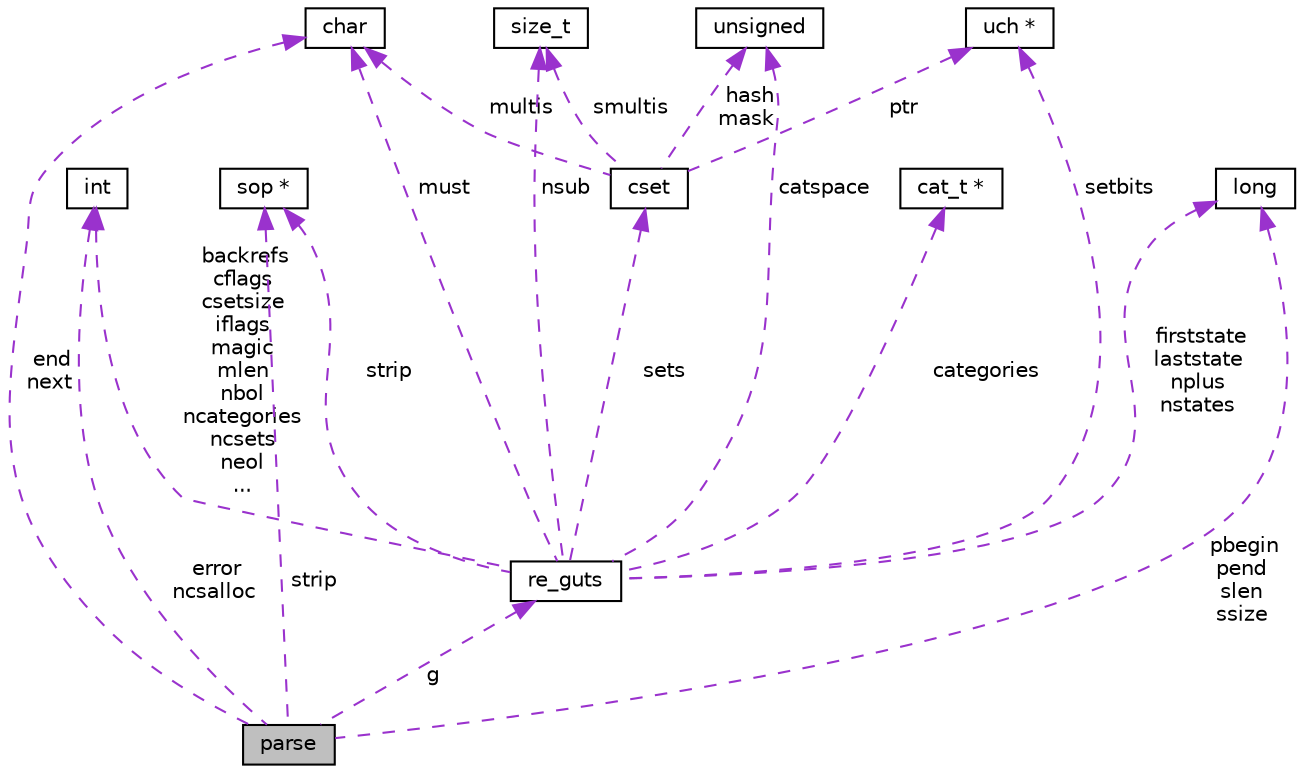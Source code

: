 digraph "parse"
{
 // LATEX_PDF_SIZE
  bgcolor="transparent";
  edge [fontname="Helvetica",fontsize="10",labelfontname="Helvetica",labelfontsize="10"];
  node [fontname="Helvetica",fontsize="10",shape="box"];
  Node1 [label="parse",height=0.2,width=0.4,color="black", fillcolor="grey75", style="filled", fontcolor="black",tooltip=" "];
  Node2 -> Node1 [dir="back",color="darkorchid3",fontsize="10",style="dashed",label=" end\nnext" ,fontname="Helvetica"];
  Node2 [label="char",height=0.2,width=0.4,color="black",URL="$classchar.html",tooltip=" "];
  Node3 -> Node1 [dir="back",color="darkorchid3",fontsize="10",style="dashed",label=" error\nncsalloc" ,fontname="Helvetica"];
  Node3 [label="int",height=0.2,width=0.4,color="black",tooltip=" "];
  Node4 -> Node1 [dir="back",color="darkorchid3",fontsize="10",style="dashed",label=" strip" ,fontname="Helvetica"];
  Node4 [label="sop *",height=0.2,width=0.4,color="black",tooltip=" "];
  Node5 -> Node1 [dir="back",color="darkorchid3",fontsize="10",style="dashed",label=" pbegin\npend\nslen\nssize" ,fontname="Helvetica"];
  Node5 [label="long",height=0.2,width=0.4,color="black",tooltip=" "];
  Node6 -> Node1 [dir="back",color="darkorchid3",fontsize="10",style="dashed",label=" g" ,fontname="Helvetica"];
  Node6 [label="re_guts",height=0.2,width=0.4,color="black",URL="$structre__guts.html",tooltip=" "];
  Node3 -> Node6 [dir="back",color="darkorchid3",fontsize="10",style="dashed",label=" backrefs\ncflags\ncsetsize\niflags\nmagic\nmlen\nnbol\nncategories\nncsets\nneol\n..." ,fontname="Helvetica"];
  Node4 -> Node6 [dir="back",color="darkorchid3",fontsize="10",style="dashed",label=" strip" ,fontname="Helvetica"];
  Node7 -> Node6 [dir="back",color="darkorchid3",fontsize="10",style="dashed",label=" sets" ,fontname="Helvetica"];
  Node7 [label="cset",height=0.2,width=0.4,color="black",URL="$structcset.html",tooltip=" "];
  Node8 -> Node7 [dir="back",color="darkorchid3",fontsize="10",style="dashed",label=" ptr" ,fontname="Helvetica"];
  Node8 [label="uch *",height=0.2,width=0.4,color="black",tooltip=" "];
  Node9 -> Node7 [dir="back",color="darkorchid3",fontsize="10",style="dashed",label=" hash\nmask" ,fontname="Helvetica"];
  Node9 [label="unsigned",height=0.2,width=0.4,color="black",URL="$classunsigned.html",tooltip=" "];
  Node10 -> Node7 [dir="back",color="darkorchid3",fontsize="10",style="dashed",label=" smultis" ,fontname="Helvetica"];
  Node10 [label="size_t",height=0.2,width=0.4,color="black",URL="$classsize__t.html",tooltip=" "];
  Node2 -> Node7 [dir="back",color="darkorchid3",fontsize="10",style="dashed",label=" multis" ,fontname="Helvetica"];
  Node8 -> Node6 [dir="back",color="darkorchid3",fontsize="10",style="dashed",label=" setbits" ,fontname="Helvetica"];
  Node5 -> Node6 [dir="back",color="darkorchid3",fontsize="10",style="dashed",label=" firststate\nlaststate\nnplus\nnstates" ,fontname="Helvetica"];
  Node11 -> Node6 [dir="back",color="darkorchid3",fontsize="10",style="dashed",label=" categories" ,fontname="Helvetica"];
  Node11 [label="cat_t *",height=0.2,width=0.4,color="black",tooltip=" "];
  Node2 -> Node6 [dir="back",color="darkorchid3",fontsize="10",style="dashed",label=" must" ,fontname="Helvetica"];
  Node10 -> Node6 [dir="back",color="darkorchid3",fontsize="10",style="dashed",label=" nsub" ,fontname="Helvetica"];
  Node9 -> Node6 [dir="back",color="darkorchid3",fontsize="10",style="dashed",label=" catspace" ,fontname="Helvetica"];
}
